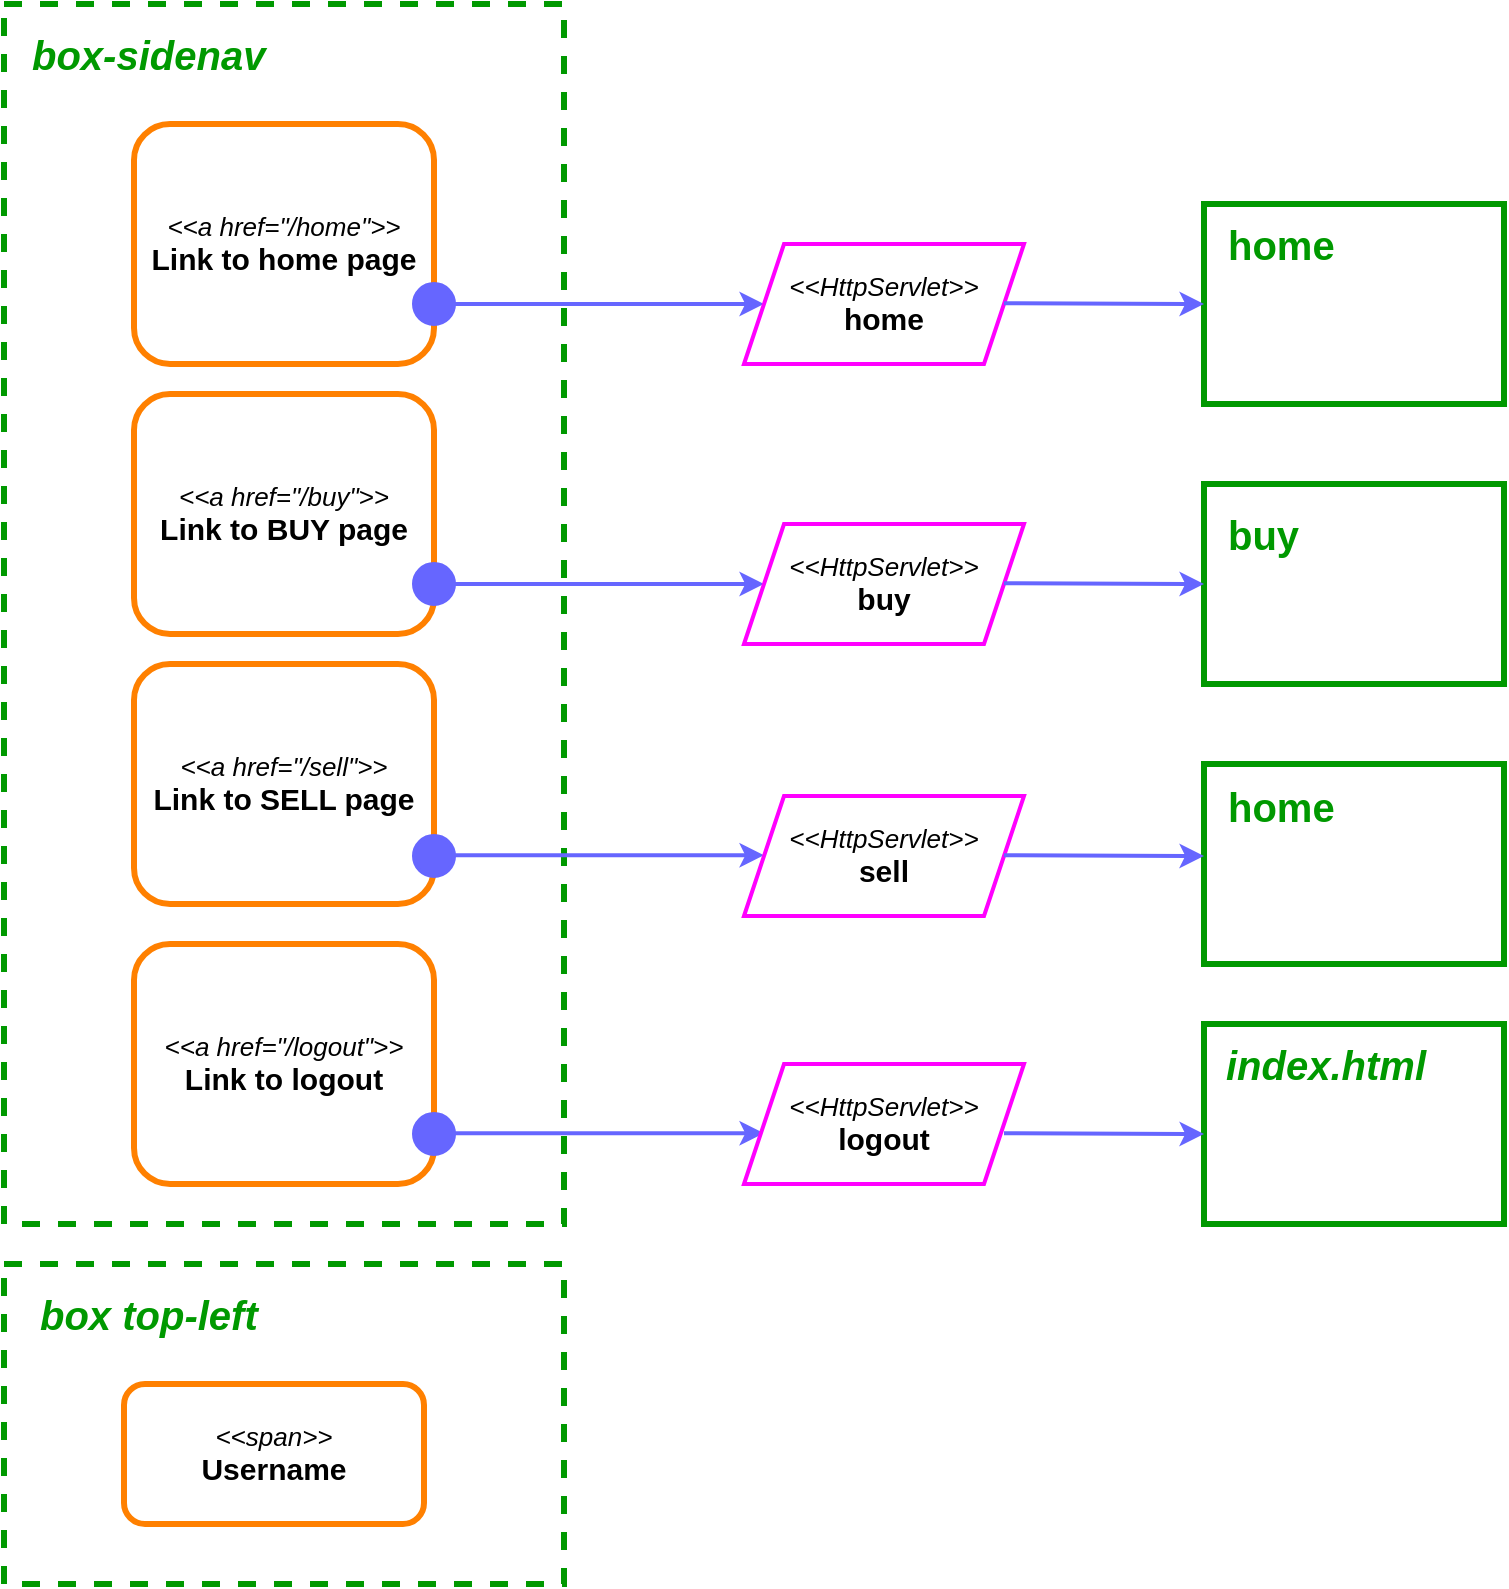 <mxfile version="21.2.3" type="device">
  <diagram name="Page-1" id="SFD5FbLWe2inRmjffrm_">
    <mxGraphModel dx="1434" dy="699" grid="1" gridSize="10" guides="1" tooltips="1" connect="1" arrows="1" fold="1" page="1" pageScale="1" pageWidth="850" pageHeight="1100" math="0" shadow="0">
      <root>
        <mxCell id="0" />
        <mxCell id="1" parent="0" />
        <mxCell id="dXeJd9fdskiibIoUs9Um-17" value="" style="group;dashed=1;strokeColor=none;" parent="1" vertex="1" connectable="0">
          <mxGeometry x="100" y="190" width="280" height="610" as="geometry" />
        </mxCell>
        <mxCell id="dXeJd9fdskiibIoUs9Um-1" value="" style="whiteSpace=wrap;html=1;strokeWidth=3;strokeColor=#009900;dashed=1;" parent="dXeJd9fdskiibIoUs9Um-17" vertex="1">
          <mxGeometry width="280" height="610" as="geometry" />
        </mxCell>
        <mxCell id="FyGiG4cSLI1vQrXFt7Kd-1" value="&lt;font style=&quot;&quot;&gt;&lt;i style=&quot;font-size: 13px;&quot;&gt;&amp;lt;&amp;lt;a href=&quot;/home&quot;&amp;gt;&amp;gt;&lt;/i&gt;&lt;br&gt;&lt;font style=&quot;font-size: 15px;&quot;&gt;&lt;b&gt;Link to home page&lt;/b&gt;&lt;/font&gt;&lt;/font&gt;" style="rounded=1;whiteSpace=wrap;html=1;strokeWidth=3;strokeColor=#FF8000;" vertex="1" parent="dXeJd9fdskiibIoUs9Um-17">
          <mxGeometry x="65" y="60" width="150" height="120" as="geometry" />
        </mxCell>
        <mxCell id="dXeJd9fdskiibIoUs9Um-3" value="&lt;font style=&quot;&quot;&gt;&lt;i style=&quot;font-size: 13px;&quot;&gt;&amp;lt;&amp;lt;a href=&quot;/buy&quot;&amp;gt;&amp;gt;&lt;/i&gt;&lt;br&gt;&lt;font style=&quot;font-size: 15px;&quot;&gt;&lt;b&gt;Link to BUY page&lt;/b&gt;&lt;/font&gt;&lt;/font&gt;" style="rounded=1;whiteSpace=wrap;html=1;strokeWidth=3;strokeColor=#FF8000;" parent="1" vertex="1">
          <mxGeometry x="165" y="385" width="150" height="120" as="geometry" />
        </mxCell>
        <mxCell id="dXeJd9fdskiibIoUs9Um-4" value="&lt;font style=&quot;&quot;&gt;&lt;i style=&quot;font-size: 13px;&quot;&gt;&amp;lt;&amp;lt;a href=&quot;/sell&quot;&amp;gt;&amp;gt;&lt;/i&gt;&lt;br&gt;&lt;font style=&quot;font-size: 15px;&quot;&gt;&lt;b&gt;Link to SELL page&lt;/b&gt;&lt;/font&gt;&lt;/font&gt;" style="rounded=1;whiteSpace=wrap;html=1;strokeWidth=3;strokeColor=#FF8000;" parent="1" vertex="1">
          <mxGeometry x="165" y="520" width="150" height="120" as="geometry" />
        </mxCell>
        <mxCell id="dXeJd9fdskiibIoUs9Um-5" value="&lt;font style=&quot;&quot;&gt;&lt;i style=&quot;font-size: 13px;&quot;&gt;&amp;lt;&amp;lt;a href=&quot;/logout&quot;&amp;gt;&amp;gt;&lt;/i&gt;&lt;br&gt;&lt;font style=&quot;font-size: 15px;&quot;&gt;&lt;b&gt;Link to logout&lt;/b&gt;&lt;/font&gt;&lt;/font&gt;" style="rounded=1;whiteSpace=wrap;html=1;strokeWidth=3;strokeColor=#FF8000;" parent="1" vertex="1">
          <mxGeometry x="165" y="660" width="150" height="120" as="geometry" />
        </mxCell>
        <mxCell id="dXeJd9fdskiibIoUs9Um-7" value="" style="ellipse;whiteSpace=wrap;html=1;aspect=fixed;strokeWidth=2;fillColor=#6666FF;strokeColor=#6666FF;" parent="1" vertex="1">
          <mxGeometry x="305" y="606" width="20" height="20" as="geometry" />
        </mxCell>
        <mxCell id="dXeJd9fdskiibIoUs9Um-8" value="" style="ellipse;whiteSpace=wrap;html=1;aspect=fixed;strokeWidth=2;fillColor=#6666FF;strokeColor=#6666FF;" parent="1" vertex="1">
          <mxGeometry x="305" y="745" width="20" height="20" as="geometry" />
        </mxCell>
        <mxCell id="dXeJd9fdskiibIoUs9Um-10" value="" style="endArrow=none;html=1;rounded=0;exitX=1;exitY=0.5;exitDx=0;exitDy=0;strokeColor=#6666FF;strokeWidth=2;startArrow=classic;startFill=1;entryX=1;entryY=0.5;entryDx=0;entryDy=0;" parent="1" edge="1">
          <mxGeometry width="50" height="50" relative="1" as="geometry">
            <mxPoint x="480" y="615.66" as="sourcePoint" />
            <mxPoint x="325" y="615.66" as="targetPoint" />
          </mxGeometry>
        </mxCell>
        <mxCell id="dXeJd9fdskiibIoUs9Um-11" value="" style="endArrow=none;html=1;rounded=0;exitX=1;exitY=0.5;exitDx=0;exitDy=0;strokeColor=#6666FF;strokeWidth=2;startArrow=classic;startFill=1;entryX=1;entryY=0.5;entryDx=0;entryDy=0;" parent="1" edge="1">
          <mxGeometry width="50" height="50" relative="1" as="geometry">
            <mxPoint x="480" y="754.66" as="sourcePoint" />
            <mxPoint x="325" y="754.66" as="targetPoint" />
          </mxGeometry>
        </mxCell>
        <mxCell id="dXeJd9fdskiibIoUs9Um-13" value="&lt;font style=&quot;&quot;&gt;&lt;i style=&quot;font-size: 13px;&quot;&gt;&amp;lt;&amp;lt;HttpServlet&amp;gt;&amp;gt;&lt;/i&gt;&lt;br&gt;&lt;span style=&quot;font-size: 15px;&quot;&gt;&lt;b&gt;sell&lt;/b&gt;&lt;/span&gt;&lt;br&gt;&lt;/font&gt;" style="shape=parallelogram;perimeter=parallelogramPerimeter;whiteSpace=wrap;html=1;fixedSize=1;strokeColor=#FF00FF;strokeWidth=2;" parent="1" vertex="1">
          <mxGeometry x="470" y="586" width="140" height="60" as="geometry" />
        </mxCell>
        <mxCell id="dXeJd9fdskiibIoUs9Um-14" value="&lt;font style=&quot;&quot;&gt;&lt;i style=&quot;font-size: 13px;&quot;&gt;&amp;lt;&amp;lt;HttpServlet&amp;gt;&amp;gt;&lt;/i&gt;&lt;br&gt;&lt;span style=&quot;font-size: 15px;&quot;&gt;&lt;b&gt;logout&lt;/b&gt;&lt;/span&gt;&lt;br&gt;&lt;/font&gt;" style="shape=parallelogram;perimeter=parallelogramPerimeter;whiteSpace=wrap;html=1;fixedSize=1;strokeColor=#FF00FF;strokeWidth=2;" parent="1" vertex="1">
          <mxGeometry x="470" y="720" width="140" height="60" as="geometry" />
        </mxCell>
        <mxCell id="dXeJd9fdskiibIoUs9Um-23" value="" style="group" parent="1" vertex="1" connectable="0">
          <mxGeometry x="700" y="570" width="150" height="100" as="geometry" />
        </mxCell>
        <mxCell id="dXeJd9fdskiibIoUs9Um-24" value="" style="whiteSpace=wrap;html=1;strokeWidth=3;strokeColor=#009900;" parent="dXeJd9fdskiibIoUs9Um-23" vertex="1">
          <mxGeometry width="150" height="100" as="geometry" />
        </mxCell>
        <mxCell id="FyGiG4cSLI1vQrXFt7Kd-23" value="&lt;font size=&quot;1&quot; color=&quot;#009900&quot; style=&quot;&quot;&gt;&lt;b style=&quot;font-size: 20px;&quot;&gt;home&lt;/b&gt;&lt;/font&gt;" style="text;html=1;strokeColor=none;fillColor=none;align=left;verticalAlign=middle;whiteSpace=wrap;rounded=0;" vertex="1" parent="dXeJd9fdskiibIoUs9Um-23">
          <mxGeometry x="10" y="6" width="60" height="30" as="geometry" />
        </mxCell>
        <mxCell id="dXeJd9fdskiibIoUs9Um-26" value="" style="group" parent="1" vertex="1" connectable="0">
          <mxGeometry x="700" y="700" width="150" height="100" as="geometry" />
        </mxCell>
        <mxCell id="dXeJd9fdskiibIoUs9Um-27" value="" style="whiteSpace=wrap;html=1;strokeWidth=3;strokeColor=#009900;" parent="dXeJd9fdskiibIoUs9Um-26" vertex="1">
          <mxGeometry width="150" height="100" as="geometry" />
        </mxCell>
        <mxCell id="dXeJd9fdskiibIoUs9Um-29" value="" style="endArrow=none;html=1;rounded=0;strokeColor=#6666FF;strokeWidth=2;startArrow=classic;startFill=1;entryX=1;entryY=0.5;entryDx=0;entryDy=0;" parent="1" edge="1">
          <mxGeometry width="50" height="50" relative="1" as="geometry">
            <mxPoint x="700" y="616" as="sourcePoint" />
            <mxPoint x="600" y="615.66" as="targetPoint" />
          </mxGeometry>
        </mxCell>
        <mxCell id="dXeJd9fdskiibIoUs9Um-30" value="" style="endArrow=none;html=1;rounded=0;strokeColor=#6666FF;strokeWidth=2;startArrow=classic;startFill=1;entryX=1;entryY=0.5;entryDx=0;entryDy=0;" parent="1" edge="1">
          <mxGeometry width="50" height="50" relative="1" as="geometry">
            <mxPoint x="700" y="755" as="sourcePoint" />
            <mxPoint x="600" y="754.66" as="targetPoint" />
          </mxGeometry>
        </mxCell>
        <mxCell id="FyGiG4cSLI1vQrXFt7Kd-8" value="" style="ellipse;whiteSpace=wrap;html=1;aspect=fixed;strokeWidth=2;fillColor=#6666FF;strokeColor=#6666FF;" vertex="1" parent="1">
          <mxGeometry x="305" y="470" width="20" height="20" as="geometry" />
        </mxCell>
        <mxCell id="FyGiG4cSLI1vQrXFt7Kd-9" value="" style="endArrow=none;html=1;rounded=0;exitX=1;exitY=0.5;exitDx=0;exitDy=0;strokeColor=#6666FF;strokeWidth=2;startArrow=classic;startFill=1;entryX=1;entryY=0.5;entryDx=0;entryDy=0;" edge="1" parent="1" target="FyGiG4cSLI1vQrXFt7Kd-8">
          <mxGeometry width="50" height="50" relative="1" as="geometry">
            <mxPoint x="480" y="480" as="sourcePoint" />
            <mxPoint x="370" y="600" as="targetPoint" />
          </mxGeometry>
        </mxCell>
        <mxCell id="FyGiG4cSLI1vQrXFt7Kd-10" value="&lt;font style=&quot;&quot;&gt;&lt;i style=&quot;font-size: 13px;&quot;&gt;&amp;lt;&amp;lt;HttpServlet&amp;gt;&amp;gt;&lt;/i&gt;&lt;br&gt;&lt;font style=&quot;font-size: 15px;&quot;&gt;&lt;b&gt;buy&lt;/b&gt;&lt;/font&gt;&lt;/font&gt;" style="shape=parallelogram;perimeter=parallelogramPerimeter;whiteSpace=wrap;html=1;fixedSize=1;strokeColor=#FF00FF;strokeWidth=2;" vertex="1" parent="1">
          <mxGeometry x="470" y="450" width="140" height="60" as="geometry" />
        </mxCell>
        <mxCell id="FyGiG4cSLI1vQrXFt7Kd-11" value="" style="group" vertex="1" connectable="0" parent="1">
          <mxGeometry x="700" y="430" width="150" height="100" as="geometry" />
        </mxCell>
        <mxCell id="FyGiG4cSLI1vQrXFt7Kd-12" value="" style="whiteSpace=wrap;html=1;strokeWidth=3;strokeColor=#009900;" vertex="1" parent="FyGiG4cSLI1vQrXFt7Kd-11">
          <mxGeometry width="150" height="100" as="geometry" />
        </mxCell>
        <mxCell id="FyGiG4cSLI1vQrXFt7Kd-22" value="&lt;font size=&quot;1&quot; color=&quot;#009900&quot; style=&quot;&quot;&gt;&lt;b style=&quot;font-size: 20px;&quot;&gt;buy&lt;/b&gt;&lt;/font&gt;" style="text;html=1;strokeColor=none;fillColor=none;align=left;verticalAlign=middle;whiteSpace=wrap;rounded=0;" vertex="1" parent="FyGiG4cSLI1vQrXFt7Kd-11">
          <mxGeometry x="10" y="10" width="60" height="30" as="geometry" />
        </mxCell>
        <mxCell id="FyGiG4cSLI1vQrXFt7Kd-14" value="" style="endArrow=none;html=1;rounded=0;strokeColor=#6666FF;strokeWidth=2;startArrow=classic;startFill=1;entryX=1;entryY=0.5;entryDx=0;entryDy=0;" edge="1" parent="1">
          <mxGeometry width="50" height="50" relative="1" as="geometry">
            <mxPoint x="700" y="480" as="sourcePoint" />
            <mxPoint x="600" y="479.66" as="targetPoint" />
          </mxGeometry>
        </mxCell>
        <mxCell id="FyGiG4cSLI1vQrXFt7Kd-15" value="" style="ellipse;whiteSpace=wrap;html=1;aspect=fixed;strokeWidth=2;fillColor=#6666FF;strokeColor=#6666FF;" vertex="1" parent="1">
          <mxGeometry x="305" y="330" width="20" height="20" as="geometry" />
        </mxCell>
        <mxCell id="FyGiG4cSLI1vQrXFt7Kd-16" value="" style="endArrow=none;html=1;rounded=0;exitX=1;exitY=0.5;exitDx=0;exitDy=0;strokeColor=#6666FF;strokeWidth=2;startArrow=classic;startFill=1;entryX=1;entryY=0.5;entryDx=0;entryDy=0;" edge="1" parent="1" target="FyGiG4cSLI1vQrXFt7Kd-15">
          <mxGeometry width="50" height="50" relative="1" as="geometry">
            <mxPoint x="480" y="340" as="sourcePoint" />
            <mxPoint x="370" y="460" as="targetPoint" />
          </mxGeometry>
        </mxCell>
        <mxCell id="FyGiG4cSLI1vQrXFt7Kd-17" value="&lt;font style=&quot;&quot;&gt;&lt;i style=&quot;font-size: 13px;&quot;&gt;&amp;lt;&amp;lt;HttpServlet&amp;gt;&amp;gt;&lt;/i&gt;&lt;br&gt;&lt;span style=&quot;font-size: 15px;&quot;&gt;&lt;b&gt;home&lt;/b&gt;&lt;/span&gt;&lt;br&gt;&lt;/font&gt;" style="shape=parallelogram;perimeter=parallelogramPerimeter;whiteSpace=wrap;html=1;fixedSize=1;strokeColor=#FF00FF;strokeWidth=2;" vertex="1" parent="1">
          <mxGeometry x="470" y="310" width="140" height="60" as="geometry" />
        </mxCell>
        <mxCell id="FyGiG4cSLI1vQrXFt7Kd-18" value="" style="group" vertex="1" connectable="0" parent="1">
          <mxGeometry x="700" y="290" width="150" height="100" as="geometry" />
        </mxCell>
        <mxCell id="FyGiG4cSLI1vQrXFt7Kd-19" value="" style="whiteSpace=wrap;html=1;strokeWidth=3;strokeColor=#009900;" vertex="1" parent="FyGiG4cSLI1vQrXFt7Kd-18">
          <mxGeometry width="150" height="100" as="geometry" />
        </mxCell>
        <mxCell id="FyGiG4cSLI1vQrXFt7Kd-20" value="&lt;font size=&quot;1&quot; color=&quot;#009900&quot; style=&quot;&quot;&gt;&lt;b style=&quot;font-size: 20px;&quot;&gt;home&lt;/b&gt;&lt;/font&gt;" style="text;html=1;strokeColor=none;fillColor=none;align=left;verticalAlign=middle;whiteSpace=wrap;rounded=0;" vertex="1" parent="FyGiG4cSLI1vQrXFt7Kd-18">
          <mxGeometry x="10" y="5" width="60" height="30" as="geometry" />
        </mxCell>
        <mxCell id="FyGiG4cSLI1vQrXFt7Kd-21" value="" style="endArrow=none;html=1;rounded=0;strokeColor=#6666FF;strokeWidth=2;startArrow=classic;startFill=1;entryX=1;entryY=0.5;entryDx=0;entryDy=0;" edge="1" parent="1">
          <mxGeometry width="50" height="50" relative="1" as="geometry">
            <mxPoint x="700" y="340" as="sourcePoint" />
            <mxPoint x="600" y="339.66" as="targetPoint" />
          </mxGeometry>
        </mxCell>
        <mxCell id="dXeJd9fdskiibIoUs9Um-28" value="&lt;font size=&quot;1&quot; color=&quot;#009900&quot; style=&quot;&quot;&gt;&lt;b style=&quot;font-size: 20px;&quot;&gt;&lt;i&gt;index.html&lt;/i&gt;&lt;/b&gt;&lt;/font&gt;" style="text;html=1;strokeColor=none;fillColor=none;align=left;verticalAlign=middle;whiteSpace=wrap;rounded=0;" parent="1" vertex="1">
          <mxGeometry x="709" y="705" width="60" height="30" as="geometry" />
        </mxCell>
        <mxCell id="FyGiG4cSLI1vQrXFt7Kd-24" value="" style="group;dashed=1;strokeColor=none;" vertex="1" connectable="0" parent="1">
          <mxGeometry x="100" y="820" width="280" height="160" as="geometry" />
        </mxCell>
        <mxCell id="FyGiG4cSLI1vQrXFt7Kd-25" value="" style="whiteSpace=wrap;html=1;strokeWidth=3;strokeColor=#009900;dashed=1;" vertex="1" parent="FyGiG4cSLI1vQrXFt7Kd-24">
          <mxGeometry width="280" height="160" as="geometry" />
        </mxCell>
        <mxCell id="FyGiG4cSLI1vQrXFt7Kd-29" value="&lt;font style=&quot;&quot;&gt;&lt;i style=&quot;font-size: 13px;&quot;&gt;&amp;lt;&amp;lt;span&amp;gt;&amp;gt;&lt;/i&gt;&lt;br&gt;&lt;span style=&quot;font-size: 15px;&quot;&gt;&lt;b&gt;Username&lt;/b&gt;&lt;/span&gt;&lt;br&gt;&lt;/font&gt;" style="rounded=1;whiteSpace=wrap;html=1;strokeWidth=3;strokeColor=#FF8000;" vertex="1" parent="FyGiG4cSLI1vQrXFt7Kd-24">
          <mxGeometry x="60" y="60" width="150" height="70" as="geometry" />
        </mxCell>
        <mxCell id="dXeJd9fdskiibIoUs9Um-2" value="&lt;font size=&quot;1&quot; color=&quot;#009900&quot; style=&quot;&quot;&gt;&lt;b style=&quot;font-size: 20px;&quot;&gt;&lt;i&gt;box-sidenav&lt;/i&gt;&lt;/b&gt;&lt;/font&gt;" style="text;html=1;strokeColor=none;fillColor=none;align=left;verticalAlign=middle;whiteSpace=wrap;rounded=0;" parent="1" vertex="1">
          <mxGeometry x="112" y="200" width="125" height="30" as="geometry" />
        </mxCell>
        <mxCell id="FyGiG4cSLI1vQrXFt7Kd-28" value="&lt;font size=&quot;1&quot; color=&quot;#009900&quot; style=&quot;&quot;&gt;&lt;b style=&quot;font-size: 20px;&quot;&gt;&lt;i&gt;box top-left&lt;/i&gt;&lt;/b&gt;&lt;/font&gt;" style="text;html=1;strokeColor=none;fillColor=none;align=left;verticalAlign=middle;whiteSpace=wrap;rounded=0;" vertex="1" parent="1">
          <mxGeometry x="116" y="830" width="125" height="30" as="geometry" />
        </mxCell>
      </root>
    </mxGraphModel>
  </diagram>
</mxfile>
